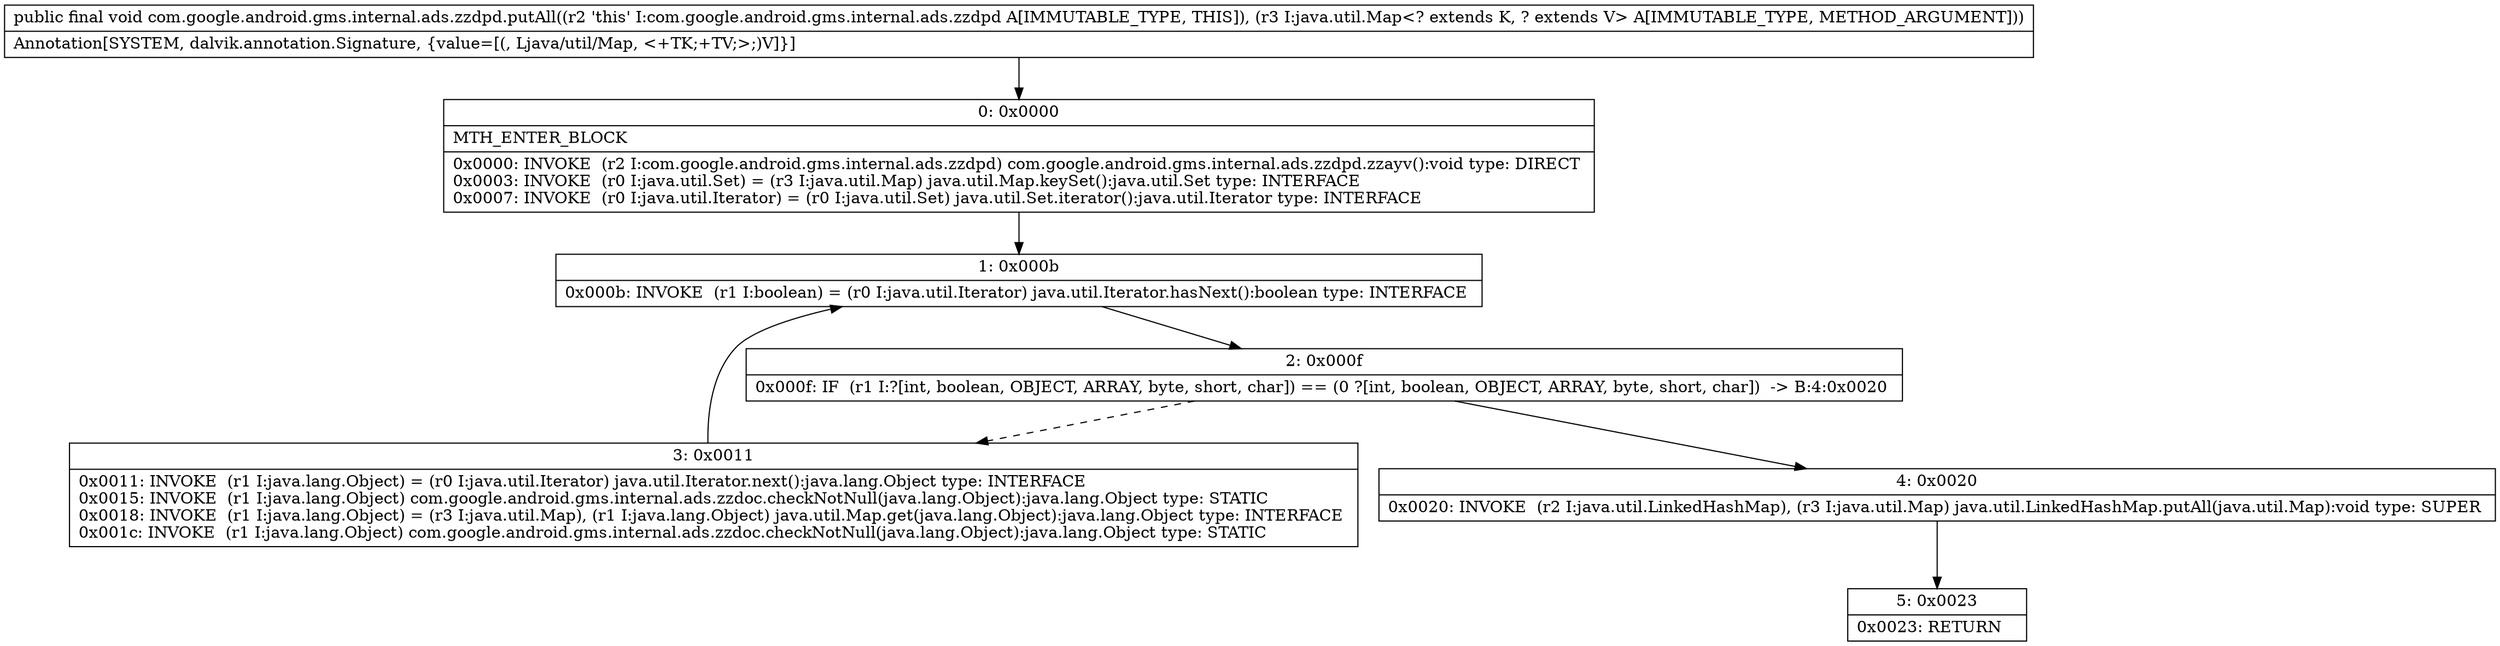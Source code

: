 digraph "CFG forcom.google.android.gms.internal.ads.zzdpd.putAll(Ljava\/util\/Map;)V" {
Node_0 [shape=record,label="{0\:\ 0x0000|MTH_ENTER_BLOCK\l|0x0000: INVOKE  (r2 I:com.google.android.gms.internal.ads.zzdpd) com.google.android.gms.internal.ads.zzdpd.zzayv():void type: DIRECT \l0x0003: INVOKE  (r0 I:java.util.Set) = (r3 I:java.util.Map) java.util.Map.keySet():java.util.Set type: INTERFACE \l0x0007: INVOKE  (r0 I:java.util.Iterator) = (r0 I:java.util.Set) java.util.Set.iterator():java.util.Iterator type: INTERFACE \l}"];
Node_1 [shape=record,label="{1\:\ 0x000b|0x000b: INVOKE  (r1 I:boolean) = (r0 I:java.util.Iterator) java.util.Iterator.hasNext():boolean type: INTERFACE \l}"];
Node_2 [shape=record,label="{2\:\ 0x000f|0x000f: IF  (r1 I:?[int, boolean, OBJECT, ARRAY, byte, short, char]) == (0 ?[int, boolean, OBJECT, ARRAY, byte, short, char])  \-\> B:4:0x0020 \l}"];
Node_3 [shape=record,label="{3\:\ 0x0011|0x0011: INVOKE  (r1 I:java.lang.Object) = (r0 I:java.util.Iterator) java.util.Iterator.next():java.lang.Object type: INTERFACE \l0x0015: INVOKE  (r1 I:java.lang.Object) com.google.android.gms.internal.ads.zzdoc.checkNotNull(java.lang.Object):java.lang.Object type: STATIC \l0x0018: INVOKE  (r1 I:java.lang.Object) = (r3 I:java.util.Map), (r1 I:java.lang.Object) java.util.Map.get(java.lang.Object):java.lang.Object type: INTERFACE \l0x001c: INVOKE  (r1 I:java.lang.Object) com.google.android.gms.internal.ads.zzdoc.checkNotNull(java.lang.Object):java.lang.Object type: STATIC \l}"];
Node_4 [shape=record,label="{4\:\ 0x0020|0x0020: INVOKE  (r2 I:java.util.LinkedHashMap), (r3 I:java.util.Map) java.util.LinkedHashMap.putAll(java.util.Map):void type: SUPER \l}"];
Node_5 [shape=record,label="{5\:\ 0x0023|0x0023: RETURN   \l}"];
MethodNode[shape=record,label="{public final void com.google.android.gms.internal.ads.zzdpd.putAll((r2 'this' I:com.google.android.gms.internal.ads.zzdpd A[IMMUTABLE_TYPE, THIS]), (r3 I:java.util.Map\<? extends K, ? extends V\> A[IMMUTABLE_TYPE, METHOD_ARGUMENT]))  | Annotation[SYSTEM, dalvik.annotation.Signature, \{value=[(, Ljava\/util\/Map, \<+TK;+TV;\>;)V]\}]\l}"];
MethodNode -> Node_0;
Node_0 -> Node_1;
Node_1 -> Node_2;
Node_2 -> Node_3[style=dashed];
Node_2 -> Node_4;
Node_3 -> Node_1;
Node_4 -> Node_5;
}

